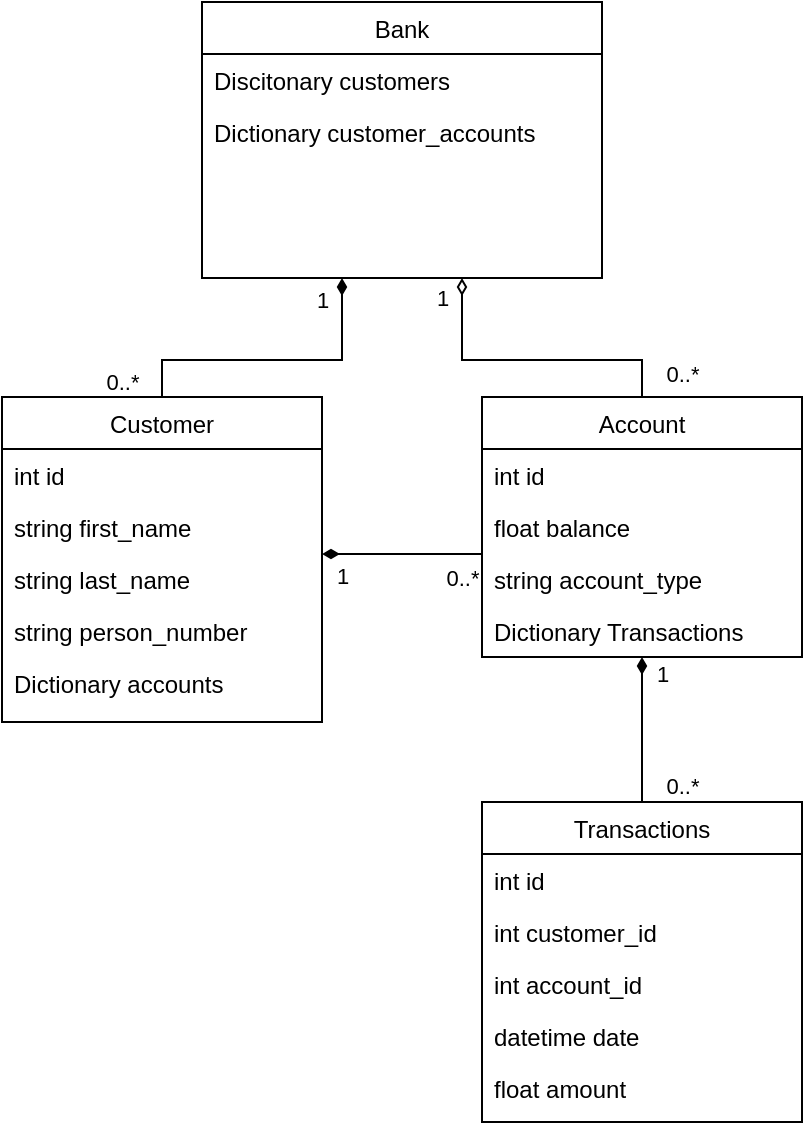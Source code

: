 <mxfile version="16.4.7" type="github">
  <diagram id="C5RBs43oDa-KdzZeNtuy" name="Page-1">
    <mxGraphModel dx="1522" dy="779" grid="1" gridSize="10" guides="1" tooltips="1" connect="1" arrows="1" fold="1" page="1" pageScale="1" pageWidth="827" pageHeight="1169" math="0" shadow="0">
      <root>
        <mxCell id="WIyWlLk6GJQsqaUBKTNV-0" />
        <mxCell id="WIyWlLk6GJQsqaUBKTNV-1" parent="WIyWlLk6GJQsqaUBKTNV-0" />
        <mxCell id="xtsD6mCaD3P-6W3Htc-8-13" style="edgeStyle=orthogonalEdgeStyle;rounded=0;orthogonalLoop=1;jettySize=auto;html=1;endArrow=none;endFill=0;startArrow=diamondThin;startFill=1;" parent="WIyWlLk6GJQsqaUBKTNV-1" source="zkfFHV4jXpPFQw0GAbJ--0" target="xtsD6mCaD3P-6W3Htc-8-5" edge="1">
          <mxGeometry relative="1" as="geometry">
            <Array as="points">
              <mxPoint x="383" y="484" />
              <mxPoint x="293" y="484" />
            </Array>
          </mxGeometry>
        </mxCell>
        <mxCell id="xtsD6mCaD3P-6W3Htc-8-18" value="1" style="edgeLabel;html=1;align=center;verticalAlign=middle;resizable=0;points=[];" parent="xtsD6mCaD3P-6W3Htc-8-13" vertex="1" connectable="0">
          <mxGeometry x="-0.856" y="1" relative="1" as="geometry">
            <mxPoint x="-11" as="offset" />
          </mxGeometry>
        </mxCell>
        <mxCell id="xtsD6mCaD3P-6W3Htc-8-20" value="0..*" style="edgeLabel;html=1;align=center;verticalAlign=middle;resizable=0;points=[];" parent="xtsD6mCaD3P-6W3Htc-8-13" vertex="1" connectable="0">
          <mxGeometry x="0.895" relative="1" as="geometry">
            <mxPoint x="-20" as="offset" />
          </mxGeometry>
        </mxCell>
        <mxCell id="xtsD6mCaD3P-6W3Htc-8-14" style="edgeStyle=orthogonalEdgeStyle;rounded=0;orthogonalLoop=1;jettySize=auto;html=1;endArrow=none;endFill=0;strokeWidth=1;startArrow=diamondThin;startFill=0;" parent="WIyWlLk6GJQsqaUBKTNV-1" source="zkfFHV4jXpPFQw0GAbJ--0" target="xtsD6mCaD3P-6W3Htc-8-0" edge="1">
          <mxGeometry relative="1" as="geometry">
            <Array as="points">
              <mxPoint x="443" y="484" />
              <mxPoint x="533" y="484" />
            </Array>
          </mxGeometry>
        </mxCell>
        <mxCell id="xtsD6mCaD3P-6W3Htc-8-19" value="1" style="edgeLabel;html=1;align=center;verticalAlign=middle;resizable=0;points=[];" parent="xtsD6mCaD3P-6W3Htc-8-14" vertex="1" connectable="0">
          <mxGeometry x="-0.856" y="2" relative="1" as="geometry">
            <mxPoint x="-12" y="-1" as="offset" />
          </mxGeometry>
        </mxCell>
        <mxCell id="xtsD6mCaD3P-6W3Htc-8-21" value="0..*" style="edgeLabel;html=1;align=center;verticalAlign=middle;resizable=0;points=[];" parent="xtsD6mCaD3P-6W3Htc-8-14" vertex="1" connectable="0">
          <mxGeometry x="0.849" y="-1" relative="1" as="geometry">
            <mxPoint x="21" as="offset" />
          </mxGeometry>
        </mxCell>
        <mxCell id="zkfFHV4jXpPFQw0GAbJ--0" value="Bank" style="swimlane;fontStyle=0;align=center;verticalAlign=top;childLayout=stackLayout;horizontal=1;startSize=26;horizontalStack=0;resizeParent=1;resizeLast=0;collapsible=1;marginBottom=0;rounded=0;shadow=0;strokeWidth=1;" parent="WIyWlLk6GJQsqaUBKTNV-1" vertex="1">
          <mxGeometry x="313" y="305" width="200" height="138" as="geometry">
            <mxRectangle x="230" y="140" width="160" height="26" as="alternateBounds" />
          </mxGeometry>
        </mxCell>
        <mxCell id="zkfFHV4jXpPFQw0GAbJ--1" value="Discitonary customers" style="text;align=left;verticalAlign=top;spacingLeft=4;spacingRight=4;overflow=hidden;rotatable=0;points=[[0,0.5],[1,0.5]];portConstraint=eastwest;" parent="zkfFHV4jXpPFQw0GAbJ--0" vertex="1">
          <mxGeometry y="26" width="200" height="26" as="geometry" />
        </mxCell>
        <mxCell id="zkfFHV4jXpPFQw0GAbJ--2" value="Dictionary customer_accounts" style="text;align=left;verticalAlign=top;spacingLeft=4;spacingRight=4;overflow=hidden;rotatable=0;points=[[0,0.5],[1,0.5]];portConstraint=eastwest;rounded=0;shadow=0;html=0;" parent="zkfFHV4jXpPFQw0GAbJ--0" vertex="1">
          <mxGeometry y="52" width="200" height="26" as="geometry" />
        </mxCell>
        <mxCell id="xtsD6mCaD3P-6W3Htc-8-0" value="Account" style="swimlane;fontStyle=0;align=center;verticalAlign=top;childLayout=stackLayout;horizontal=1;startSize=26;horizontalStack=0;resizeParent=1;resizeLast=0;collapsible=1;marginBottom=0;rounded=0;shadow=0;strokeWidth=1;" parent="WIyWlLk6GJQsqaUBKTNV-1" vertex="1">
          <mxGeometry x="453" y="502.5" width="160" height="130" as="geometry">
            <mxRectangle x="230" y="140" width="160" height="26" as="alternateBounds" />
          </mxGeometry>
        </mxCell>
        <mxCell id="xtsD6mCaD3P-6W3Htc-8-4" value="int id" style="text;align=left;verticalAlign=top;spacingLeft=4;spacingRight=4;overflow=hidden;rotatable=0;points=[[0,0.5],[1,0.5]];portConstraint=eastwest;rounded=0;shadow=0;html=0;" parent="xtsD6mCaD3P-6W3Htc-8-0" vertex="1">
          <mxGeometry y="26" width="160" height="26" as="geometry" />
        </mxCell>
        <mxCell id="xtsD6mCaD3P-6W3Htc-8-1" value="float balance" style="text;align=left;verticalAlign=top;spacingLeft=4;spacingRight=4;overflow=hidden;rotatable=0;points=[[0,0.5],[1,0.5]];portConstraint=eastwest;" parent="xtsD6mCaD3P-6W3Htc-8-0" vertex="1">
          <mxGeometry y="52" width="160" height="26" as="geometry" />
        </mxCell>
        <mxCell id="xtsD6mCaD3P-6W3Htc-8-2" value="string account_type" style="text;align=left;verticalAlign=top;spacingLeft=4;spacingRight=4;overflow=hidden;rotatable=0;points=[[0,0.5],[1,0.5]];portConstraint=eastwest;rounded=0;shadow=0;html=0;" parent="xtsD6mCaD3P-6W3Htc-8-0" vertex="1">
          <mxGeometry y="78" width="160" height="26" as="geometry" />
        </mxCell>
        <mxCell id="_YwFXY_HXwuo_MrEp8Gf-2" value="Dictionary Transactions" style="text;align=left;verticalAlign=top;spacingLeft=4;spacingRight=4;overflow=hidden;rotatable=0;points=[[0,0.5],[1,0.5]];portConstraint=eastwest;rounded=0;shadow=0;html=0;" parent="xtsD6mCaD3P-6W3Htc-8-0" vertex="1">
          <mxGeometry y="104" width="160" height="26" as="geometry" />
        </mxCell>
        <mxCell id="xtsD6mCaD3P-6W3Htc-8-11" value="0..*" style="edgeStyle=orthogonalEdgeStyle;rounded=0;orthogonalLoop=1;jettySize=auto;html=1;endArrow=none;endFill=0;startArrow=diamondThin;startFill=1;" parent="WIyWlLk6GJQsqaUBKTNV-1" source="xtsD6mCaD3P-6W3Htc-8-5" target="xtsD6mCaD3P-6W3Htc-8-0" edge="1">
          <mxGeometry x="0.75" y="-12" relative="1" as="geometry">
            <Array as="points">
              <mxPoint x="403" y="581" />
              <mxPoint x="403" y="581" />
            </Array>
            <mxPoint as="offset" />
          </mxGeometry>
        </mxCell>
        <mxCell id="xtsD6mCaD3P-6W3Htc-8-17" value="1" style="edgeLabel;html=1;align=center;verticalAlign=middle;resizable=0;points=[];" parent="xtsD6mCaD3P-6W3Htc-8-11" vertex="1" connectable="0">
          <mxGeometry x="-0.189" y="-1" relative="1" as="geometry">
            <mxPoint x="-23" y="10" as="offset" />
          </mxGeometry>
        </mxCell>
        <mxCell id="xtsD6mCaD3P-6W3Htc-8-5" value="Customer" style="swimlane;fontStyle=0;align=center;verticalAlign=top;childLayout=stackLayout;horizontal=1;startSize=26;horizontalStack=0;resizeParent=1;resizeLast=0;collapsible=1;marginBottom=0;rounded=0;shadow=0;strokeWidth=1;" parent="WIyWlLk6GJQsqaUBKTNV-1" vertex="1">
          <mxGeometry x="213" y="502.5" width="160" height="162.5" as="geometry">
            <mxRectangle x="230" y="140" width="160" height="26" as="alternateBounds" />
          </mxGeometry>
        </mxCell>
        <mxCell id="xtsD6mCaD3P-6W3Htc-8-6" value="int id" style="text;align=left;verticalAlign=top;spacingLeft=4;spacingRight=4;overflow=hidden;rotatable=0;points=[[0,0.5],[1,0.5]];portConstraint=eastwest;rounded=0;shadow=0;html=0;" parent="xtsD6mCaD3P-6W3Htc-8-5" vertex="1">
          <mxGeometry y="26" width="160" height="26" as="geometry" />
        </mxCell>
        <mxCell id="xtsD6mCaD3P-6W3Htc-8-7" value="string first_name" style="text;align=left;verticalAlign=top;spacingLeft=4;spacingRight=4;overflow=hidden;rotatable=0;points=[[0,0.5],[1,0.5]];portConstraint=eastwest;" parent="xtsD6mCaD3P-6W3Htc-8-5" vertex="1">
          <mxGeometry y="52" width="160" height="26" as="geometry" />
        </mxCell>
        <mxCell id="_YwFXY_HXwuo_MrEp8Gf-0" value="string last_name" style="text;align=left;verticalAlign=top;spacingLeft=4;spacingRight=4;overflow=hidden;rotatable=0;points=[[0,0.5],[1,0.5]];portConstraint=eastwest;" parent="xtsD6mCaD3P-6W3Htc-8-5" vertex="1">
          <mxGeometry y="78" width="160" height="26" as="geometry" />
        </mxCell>
        <mxCell id="xtsD6mCaD3P-6W3Htc-8-8" value="string person_number" style="text;align=left;verticalAlign=top;spacingLeft=4;spacingRight=4;overflow=hidden;rotatable=0;points=[[0,0.5],[1,0.5]];portConstraint=eastwest;rounded=0;shadow=0;html=0;" parent="xtsD6mCaD3P-6W3Htc-8-5" vertex="1">
          <mxGeometry y="104" width="160" height="26" as="geometry" />
        </mxCell>
        <mxCell id="xtsD6mCaD3P-6W3Htc-8-10" value="Dictionary accounts" style="text;align=left;verticalAlign=top;spacingLeft=4;spacingRight=4;overflow=hidden;rotatable=0;points=[[0,0.5],[1,0.5]];portConstraint=eastwest;rounded=0;shadow=0;html=0;" parent="xtsD6mCaD3P-6W3Htc-8-5" vertex="1">
          <mxGeometry y="130" width="160" height="26" as="geometry" />
        </mxCell>
        <mxCell id="_YwFXY_HXwuo_MrEp8Gf-3" style="edgeStyle=orthogonalEdgeStyle;rounded=0;orthogonalLoop=1;jettySize=auto;html=1;startArrow=none;startFill=0;endArrow=diamondThin;endFill=1;" parent="WIyWlLk6GJQsqaUBKTNV-1" source="xtsD6mCaD3P-6W3Htc-8-25" target="xtsD6mCaD3P-6W3Htc-8-0" edge="1">
          <mxGeometry relative="1" as="geometry" />
        </mxCell>
        <mxCell id="_YwFXY_HXwuo_MrEp8Gf-6" value="1" style="edgeLabel;html=1;align=center;verticalAlign=middle;resizable=0;points=[];" parent="_YwFXY_HXwuo_MrEp8Gf-3" vertex="1" connectable="0">
          <mxGeometry x="0.152" y="-1" relative="1" as="geometry">
            <mxPoint x="9" y="-22" as="offset" />
          </mxGeometry>
        </mxCell>
        <mxCell id="_YwFXY_HXwuo_MrEp8Gf-7" value="0..*" style="edgeLabel;html=1;align=center;verticalAlign=middle;resizable=0;points=[];" parent="_YwFXY_HXwuo_MrEp8Gf-3" vertex="1" connectable="0">
          <mxGeometry x="-0.651" y="2" relative="1" as="geometry">
            <mxPoint x="22" y="4" as="offset" />
          </mxGeometry>
        </mxCell>
        <mxCell id="xtsD6mCaD3P-6W3Htc-8-25" value="Transactions" style="swimlane;fontStyle=0;align=center;verticalAlign=top;childLayout=stackLayout;horizontal=1;startSize=26;horizontalStack=0;resizeParent=1;resizeLast=0;collapsible=1;marginBottom=0;rounded=0;shadow=0;strokeWidth=1;" parent="WIyWlLk6GJQsqaUBKTNV-1" vertex="1">
          <mxGeometry x="453" y="705" width="160" height="160" as="geometry">
            <mxRectangle x="230" y="140" width="160" height="26" as="alternateBounds" />
          </mxGeometry>
        </mxCell>
        <mxCell id="xtsD6mCaD3P-6W3Htc-8-26" value="int id" style="text;align=left;verticalAlign=top;spacingLeft=4;spacingRight=4;overflow=hidden;rotatable=0;points=[[0,0.5],[1,0.5]];portConstraint=eastwest;rounded=0;shadow=0;html=0;" parent="xtsD6mCaD3P-6W3Htc-8-25" vertex="1">
          <mxGeometry y="26" width="160" height="26" as="geometry" />
        </mxCell>
        <mxCell id="xtsD6mCaD3P-6W3Htc-8-28" value="int customer_id" style="text;align=left;verticalAlign=top;spacingLeft=4;spacingRight=4;overflow=hidden;rotatable=0;points=[[0,0.5],[1,0.5]];portConstraint=eastwest;rounded=0;shadow=0;html=0;" parent="xtsD6mCaD3P-6W3Htc-8-25" vertex="1">
          <mxGeometry y="52" width="160" height="26" as="geometry" />
        </mxCell>
        <mxCell id="xtsD6mCaD3P-6W3Htc-8-31" value="int account_id" style="text;align=left;verticalAlign=top;spacingLeft=4;spacingRight=4;overflow=hidden;rotatable=0;points=[[0,0.5],[1,0.5]];portConstraint=eastwest;rounded=0;shadow=0;html=0;" parent="xtsD6mCaD3P-6W3Htc-8-25" vertex="1">
          <mxGeometry y="78" width="160" height="26" as="geometry" />
        </mxCell>
        <mxCell id="xtsD6mCaD3P-6W3Htc-8-32" value="datetime date" style="text;align=left;verticalAlign=top;spacingLeft=4;spacingRight=4;overflow=hidden;rotatable=0;points=[[0,0.5],[1,0.5]];portConstraint=eastwest;rounded=0;shadow=0;html=0;" parent="xtsD6mCaD3P-6W3Htc-8-25" vertex="1">
          <mxGeometry y="104" width="160" height="26" as="geometry" />
        </mxCell>
        <mxCell id="xtsD6mCaD3P-6W3Htc-8-33" value="float amount" style="text;align=left;verticalAlign=top;spacingLeft=4;spacingRight=4;overflow=hidden;rotatable=0;points=[[0,0.5],[1,0.5]];portConstraint=eastwest;rounded=0;shadow=0;html=0;" parent="xtsD6mCaD3P-6W3Htc-8-25" vertex="1">
          <mxGeometry y="130" width="160" height="26" as="geometry" />
        </mxCell>
      </root>
    </mxGraphModel>
  </diagram>
</mxfile>

